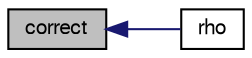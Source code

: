 digraph "correct"
{
  bgcolor="transparent";
  edge [fontname="FreeSans",fontsize="10",labelfontname="FreeSans",labelfontsize="10"];
  node [fontname="FreeSans",fontsize="10",shape=record];
  rankdir="LR";
  Node63 [label="correct",height=0.2,width=0.4,color="black", fillcolor="grey75", style="filled", fontcolor="black"];
  Node63 -> Node64 [dir="back",color="midnightblue",fontsize="10",style="solid",fontname="FreeSans"];
  Node64 [label="rho",height=0.2,width=0.4,color="black",URL="$a32090.html#a46ab7c53cd689e575890d47b12a5dbe7",tooltip="Return const-access to phase1 density. "];
}
